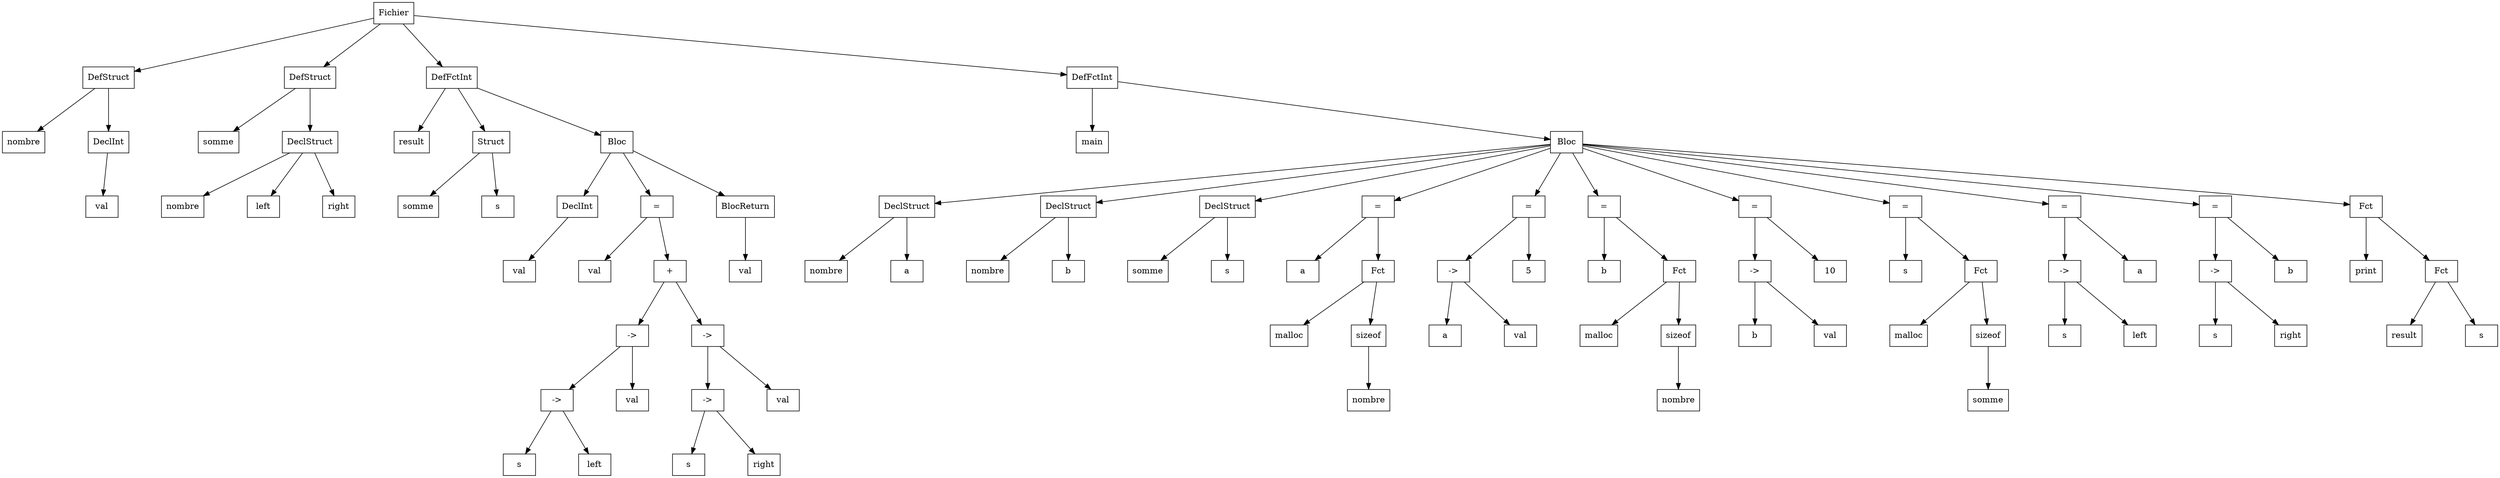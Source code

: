 digraph "ast"{

	nodesep=1;
	ranksep=1;

	N0 [label="Fichier", shape="box"];
	N1 [label="DefStruct", shape="box"];
	N2 [label="nombre", shape="box"];
	N3 [label="DeclInt", shape="box"];
	N4 [label="val", shape="box"];
	N5 [label="DefStruct", shape="box"];
	N6 [label="somme", shape="box"];
	N7 [label="DeclStruct", shape="box"];
	N8 [label="nombre", shape="box"];
	N9 [label="left", shape="box"];
	N10 [label="right", shape="box"];
	N11 [label="DefFctInt", shape="box"];
	N12 [label="result", shape="box"];
	N13 [label="Struct", shape="box"];
	N14 [label="somme", shape="box"];
	N15 [label="s", shape="box"];
	N16 [label="Bloc", shape="box"];
	N17 [label="DeclInt", shape="box"];
	N18 [label="val", shape="box"];
	N19 [label="=", shape="box"];
	N20 [label="val", shape="box"];
	N21 [label="+", shape="box"];
	N22 [label="->", shape="box"];
	N23 [label="->", shape="box"];
	N24 [label="s", shape="box"];
	N25 [label="left", shape="box"];
	N26 [label="val", shape="box"];
	N27 [label="->", shape="box"];
	N28 [label="->", shape="box"];
	N29 [label="s", shape="box"];
	N30 [label="right", shape="box"];
	N31 [label="val", shape="box"];
	N32 [label="BlocReturn", shape="box"];
	N33 [label="val", shape="box"];
	N34 [label="DefFctInt", shape="box"];
	N35 [label="main", shape="box"];
	N36 [label="Bloc", shape="box"];
	N37 [label="DeclStruct", shape="box"];
	N38 [label="nombre", shape="box"];
	N39 [label="a", shape="box"];
	N40 [label="DeclStruct", shape="box"];
	N41 [label="nombre", shape="box"];
	N42 [label="b", shape="box"];
	N43 [label="DeclStruct", shape="box"];
	N44 [label="somme", shape="box"];
	N45 [label="s", shape="box"];
	N46 [label="=", shape="box"];
	N47 [label="a", shape="box"];
	N48 [label="Fct", shape="box"];
	N49 [label="malloc", shape="box"];
	N50 [label="sizeof", shape="box"];
	N51 [label="nombre", shape="box"];
	N52 [label="=", shape="box"];
	N53 [label="->", shape="box"];
	N54 [label="a", shape="box"];
	N55 [label="val", shape="box"];
	N56 [label="5", shape="box"];
	N57 [label="=", shape="box"];
	N58 [label="b", shape="box"];
	N59 [label="Fct", shape="box"];
	N60 [label="malloc", shape="box"];
	N61 [label="sizeof", shape="box"];
	N62 [label="nombre", shape="box"];
	N63 [label="=", shape="box"];
	N64 [label="->", shape="box"];
	N65 [label="b", shape="box"];
	N66 [label="val", shape="box"];
	N67 [label="10", shape="box"];
	N68 [label="=", shape="box"];
	N69 [label="s", shape="box"];
	N70 [label="Fct", shape="box"];
	N71 [label="malloc", shape="box"];
	N72 [label="sizeof", shape="box"];
	N73 [label="somme", shape="box"];
	N74 [label="=", shape="box"];
	N75 [label="->", shape="box"];
	N76 [label="s", shape="box"];
	N77 [label="left", shape="box"];
	N78 [label="a", shape="box"];
	N79 [label="=", shape="box"];
	N80 [label="->", shape="box"];
	N81 [label="s", shape="box"];
	N82 [label="right", shape="box"];
	N83 [label="b", shape="box"];
	N84 [label="Fct", shape="box"];
	N85 [label="print", shape="box"];
	N86 [label="Fct", shape="box"];
	N87 [label="result", shape="box"];
	N88 [label="s", shape="box"];

	N1 -> N2; 
	N3 -> N4; 
	N1 -> N3; 
	N0 -> N1; 
	N5 -> N6; 
	N7 -> N8; 
	N7 -> N9; 
	N7 -> N10; 
	N5 -> N7; 
	N0 -> N5; 
	N11 -> N12; 
	N13 -> N14; 
	N13 -> N15; 
	N11 -> N13; 
	N17 -> N18; 
	N16 -> N17; 
	N19 -> N20; 
	N23 -> N24; 
	N23 -> N25; 
	N22 -> N23; 
	N22 -> N26; 
	N21 -> N22; 
	N28 -> N29; 
	N28 -> N30; 
	N27 -> N28; 
	N27 -> N31; 
	N21 -> N27; 
	N19 -> N21; 
	N16 -> N19; 
	N32 -> N33; 
	N16 -> N32; 
	N11 -> N16; 
	N0 -> N11; 
	N34 -> N35; 
	N37 -> N38; 
	N37 -> N39; 
	N36 -> N37; 
	N40 -> N41; 
	N40 -> N42; 
	N36 -> N40; 
	N43 -> N44; 
	N43 -> N45; 
	N36 -> N43; 
	N46 -> N47; 
	N48 -> N49; 
	N50 -> N51; 
	N48 -> N50; 
	N46 -> N48; 
	N36 -> N46; 
	N53 -> N54; 
	N53 -> N55; 
	N52 -> N53; 
	N52 -> N56; 
	N36 -> N52; 
	N57 -> N58; 
	N59 -> N60; 
	N61 -> N62; 
	N59 -> N61; 
	N57 -> N59; 
	N36 -> N57; 
	N64 -> N65; 
	N64 -> N66; 
	N63 -> N64; 
	N63 -> N67; 
	N36 -> N63; 
	N68 -> N69; 
	N70 -> N71; 
	N72 -> N73; 
	N70 -> N72; 
	N68 -> N70; 
	N36 -> N68; 
	N75 -> N76; 
	N75 -> N77; 
	N74 -> N75; 
	N74 -> N78; 
	N36 -> N74; 
	N80 -> N81; 
	N80 -> N82; 
	N79 -> N80; 
	N79 -> N83; 
	N36 -> N79; 
	N84 -> N85; 
	N86 -> N87; 
	N86 -> N88; 
	N84 -> N86; 
	N36 -> N84; 
	N34 -> N36; 
	N0 -> N34; 
}
